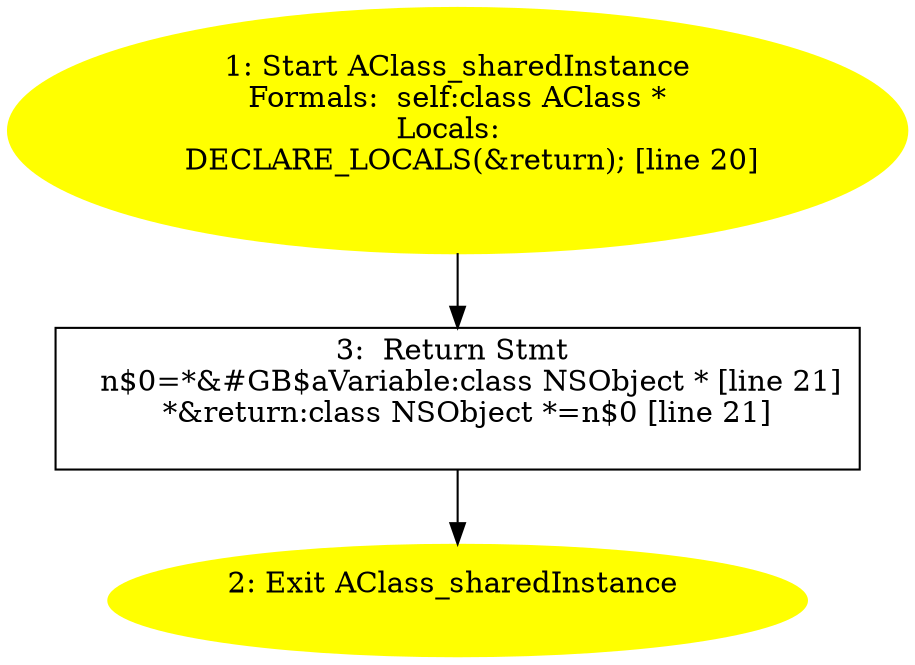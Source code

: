 /* @generated */
digraph iCFG {
3 [label="3:  Return Stmt \n   n$0=*&#GB$aVariable:class NSObject * [line 21]\n  *&return:class NSObject *=n$0 [line 21]\n " shape="box"]
	

	 3 -> 2 ;
2 [label="2: Exit AClass_sharedInstance \n  " color=yellow style=filled]
	

1 [label="1: Start AClass_sharedInstance\nFormals:  self:class AClass *\nLocals:  \n   DECLARE_LOCALS(&return); [line 20]\n " color=yellow style=filled]
	

	 1 -> 3 ;
}
